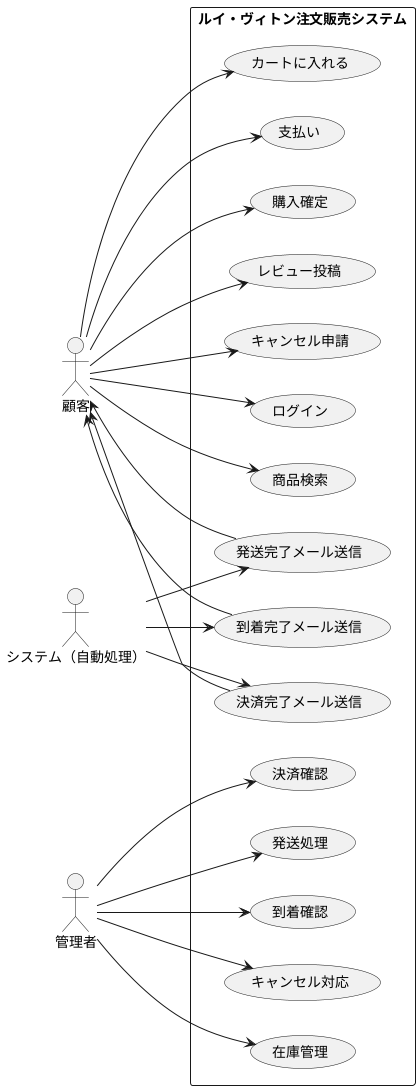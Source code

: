 @startuml .
left to right direction

actor 顧客
actor 管理者
actor "システム（自動処理）" as システム

rectangle "ルイ・ヴィトン注文販売システム" {

  ' --- 顧客 ---
  (ログイン)
  (商品検索)
  (カートに入れる)
  (支払い)
  (購入確定)
  (レビュー投稿)
  (キャンセル申請)

  ' --- 管理者 ---
  (在庫管理)
  (決済確認)
  (発送処理)
  (到着確認)
  (キャンセル対応)

  ' --- システム自動処理 ---
  (決済完了メール送信)
  (発送完了メール送信)
  (到着完了メール送信)
}

' 顧客の動き
顧客 --> (ログイン)
顧客 --> (商品検索)
顧客 --> (カートに入れる)
顧客 --> (支払い)
顧客 --> (購入確定)
顧客 --> (レビュー投稿)
顧客 --> (キャンセル申請)

' 管理者の動き
管理者 --> (在庫管理)
管理者 --> (決済確認)
管理者 --> (発送処理)
管理者 --> (到着確認)
管理者 --> (キャンセル対応)

' システムの自動処理
システム --> (決済完了メール送信)
システム --> (発送完了メール送信)
システム --> (到着完了メール送信)

' 自動処理の結果は顧客に通知
(決済完了メール送信) --> 顧客
(発送完了メール送信) --> 顧客
(到着完了メール送信) --> 顧客

@enduml
